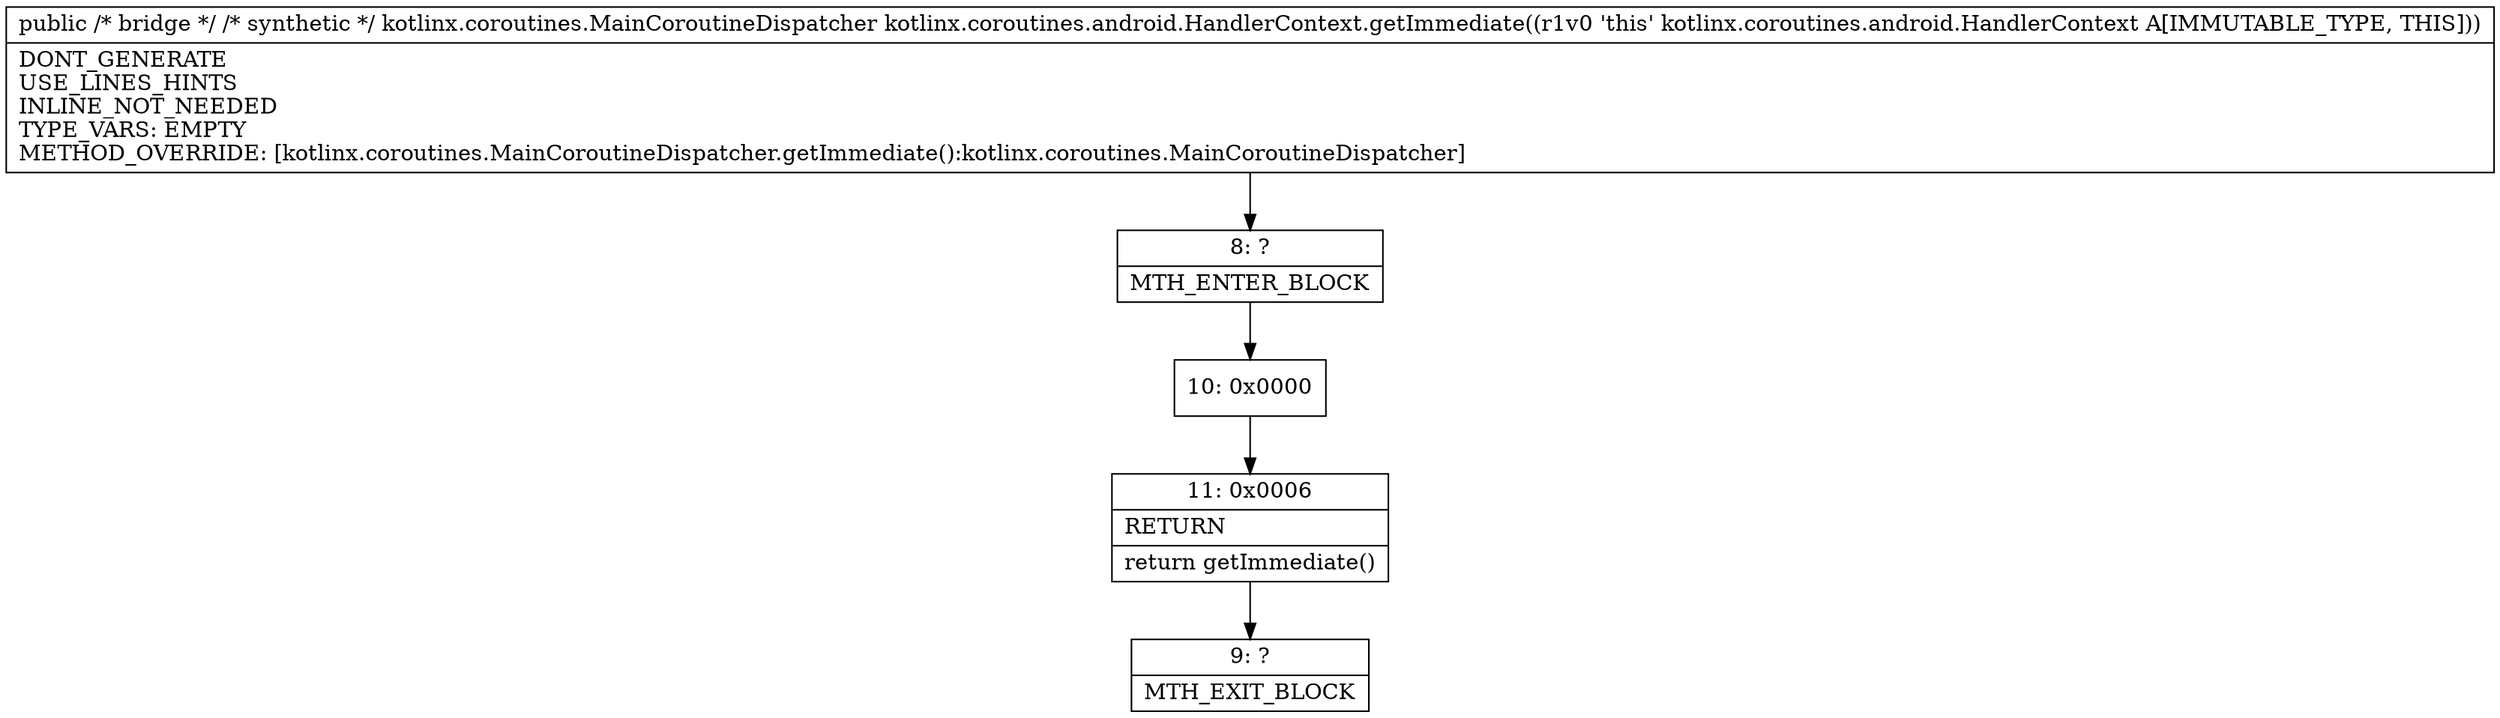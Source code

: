 digraph "CFG forkotlinx.coroutines.android.HandlerContext.getImmediate()Lkotlinx\/coroutines\/MainCoroutineDispatcher;" {
Node_8 [shape=record,label="{8\:\ ?|MTH_ENTER_BLOCK\l}"];
Node_10 [shape=record,label="{10\:\ 0x0000}"];
Node_11 [shape=record,label="{11\:\ 0x0006|RETURN\l|return getImmediate()\l}"];
Node_9 [shape=record,label="{9\:\ ?|MTH_EXIT_BLOCK\l}"];
MethodNode[shape=record,label="{public \/* bridge *\/ \/* synthetic *\/ kotlinx.coroutines.MainCoroutineDispatcher kotlinx.coroutines.android.HandlerContext.getImmediate((r1v0 'this' kotlinx.coroutines.android.HandlerContext A[IMMUTABLE_TYPE, THIS]))  | DONT_GENERATE\lUSE_LINES_HINTS\lINLINE_NOT_NEEDED\lTYPE_VARS: EMPTY\lMETHOD_OVERRIDE: [kotlinx.coroutines.MainCoroutineDispatcher.getImmediate():kotlinx.coroutines.MainCoroutineDispatcher]\l}"];
MethodNode -> Node_8;Node_8 -> Node_10;
Node_10 -> Node_11;
Node_11 -> Node_9;
}


